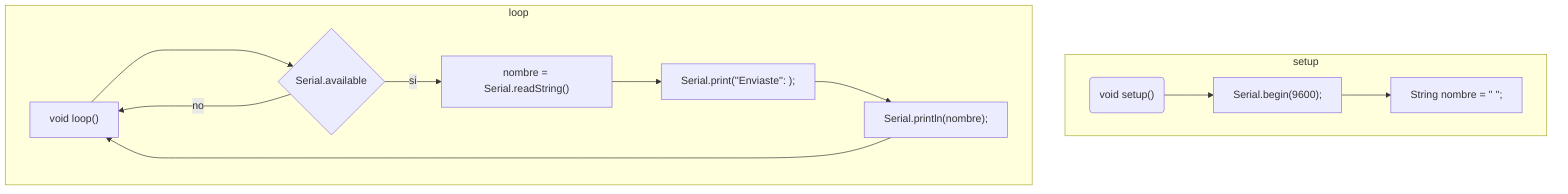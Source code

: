 graph TB
  %% Setup
  subgraph  setup
      void("void setup()")
      A["Serial.begin(9600);"]
      t["String nombre = '' '';"]
      void-->A; A --> t
  end
  %% loop
  subgraph loop    
      loop["void loop()"]
      available{"Serial.available"}
      name1["nombre = Serial.readString()"]
      msn1["Serial.print(''Enviaste'': );"]
      msn2["Serial.println(nombre);"]
      loop ----> available
      available --> |si| name1
      available --> |no| loop
      name1 --> msn1
      msn1 -->msn2
      msn2 ----> loop
end